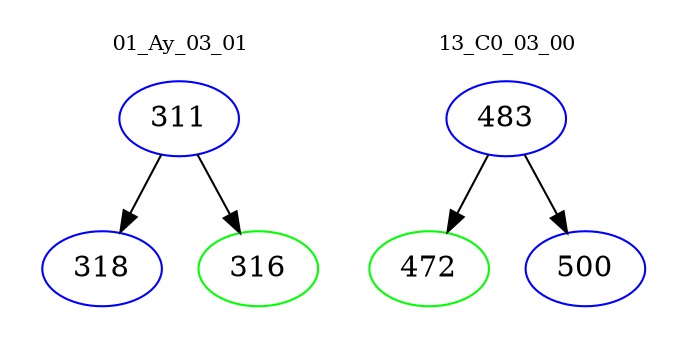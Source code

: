 digraph{
subgraph cluster_0 {
color = white
label = "01_Ay_03_01";
fontsize=10;
T0_311 [label="311", color="blue"]
T0_311 -> T0_318 [color="black"]
T0_318 [label="318", color="blue"]
T0_311 -> T0_316 [color="black"]
T0_316 [label="316", color="green"]
}
subgraph cluster_1 {
color = white
label = "13_C0_03_00";
fontsize=10;
T1_483 [label="483", color="blue"]
T1_483 -> T1_472 [color="black"]
T1_472 [label="472", color="green"]
T1_483 -> T1_500 [color="black"]
T1_500 [label="500", color="blue"]
}
}
